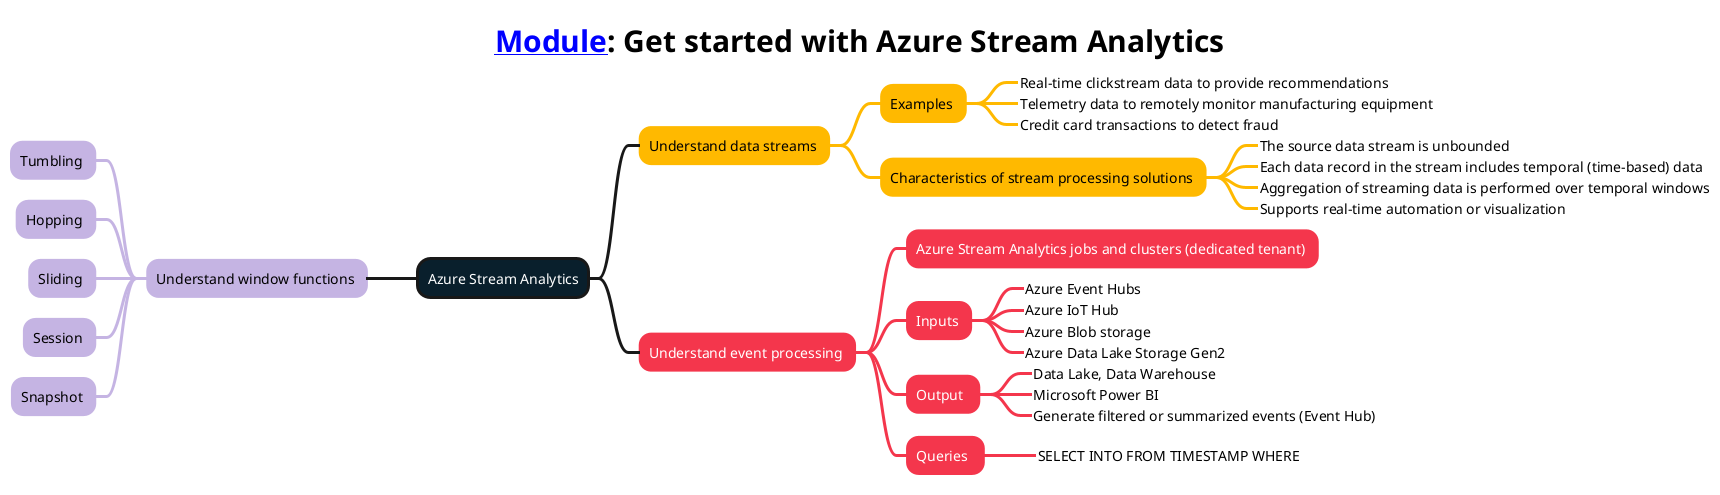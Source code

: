 @startmindmap
<style>
title {
        FontSize 30
        FontColor #000000
    }
mindmapDiagram {
    :depth(0) {
        BackgroundColor #091f2c
        FontColor #ffffff
        LineThickness 3.0
    }
    .topic1 {
        BackgroundColor #ffb900
        LineColor #ffb900
        LineThickness 3.0
        FontColor #000000
    }
    .topic2 {
        BackgroundColor #f4364c
        LineColor #f4364c
        LineThickness 3.0
        FontColor #ffffff
    }
    .topic3 {
        BackgroundColor #c5b4e3
        LineColor #c5b4e3
        LineThickness 3.0
        FontColor #000000
    }
    .topic4 {
        BackgroundColor #e1d3c7
        LineColor #e1d3c7
        LineThickness 3.0
        FontColor #000000
    }
    .topic5 {
        BackgroundColor #07641d
        LineColor #07641d
        LineThickness 3.0
        FontColor #ffffff
    }
}
</style>
title [[https://learn.microsoft.com/training/modules/introduction-to-data-streaming/ Module]]: Get started with Azure Stream Analytics
+ Azure Stream Analytics
++ Understand data streams <<topic1>>
+++ Examples <<topic1>>
++++_ Real-time clickstream data to provide recommendations
++++_ Telemetry data to remotely monitor manufacturing equipment
++++_ Credit card transactions to detect fraud
+++ Characteristics of stream processing solutions <<topic1>>
++++_ The source data stream is unbounded
++++_ Each data record in the stream includes temporal (time-based) data
++++_ Aggregation of streaming data is performed over temporal windows
++++_ Supports real-time automation or visualization
++ Understand event processing <<topic2>>
+++ Azure Stream Analytics jobs and clusters (dedicated tenant) <<topic2>>
+++ Inputs <<topic2>>
++++_ Azure Event Hubs
++++_ Azure IoT Hub
++++_ Azure Blob storage
++++_ Azure Data Lake Storage Gen2
+++ Output  <<topic2>>
++++_ Data Lake, Data Warehouse
++++_ Microsoft Power BI
++++_ Generate filtered or summarized events (Event Hub)
+++ Queries  <<topic2>> 
++++_ SELECT INTO FROM TIMESTAMP WHERE
-- Understand window functions <<topic3>>
--- Tumbling <<topic3>>
--- Hopping <<topic3>>
--- Sliding <<topic3>>
--- Session <<topic3>>
--- Snapshot <<topic3>>
@endmindmap